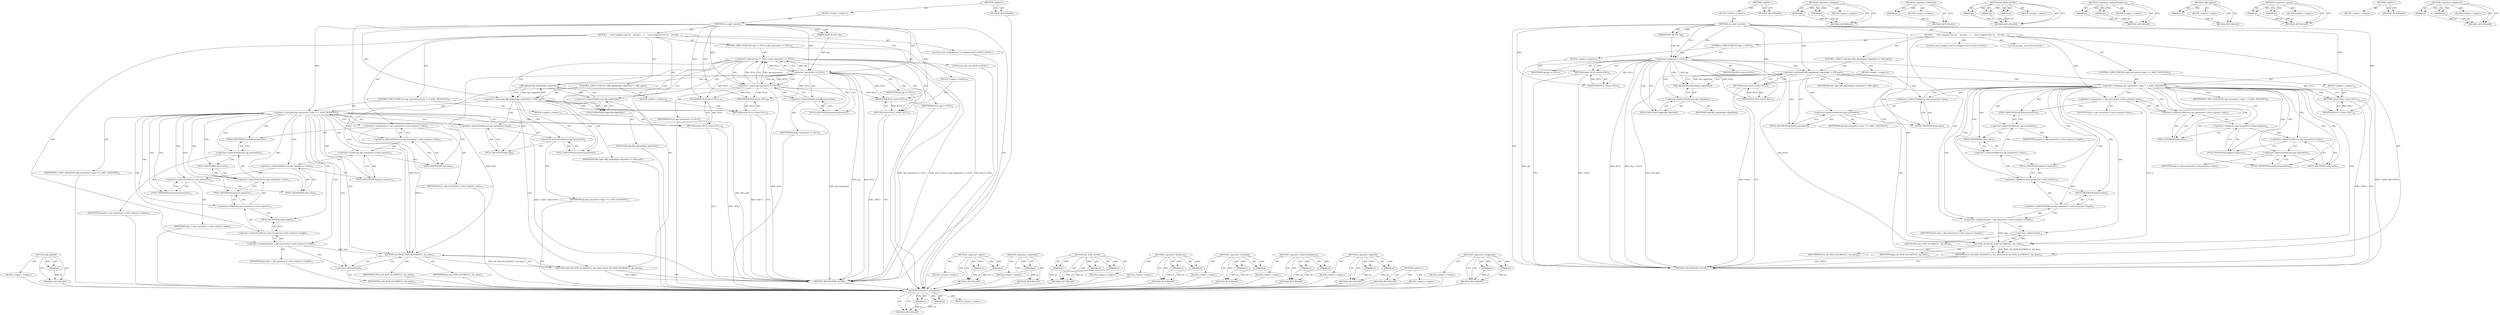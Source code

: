 digraph "&lt;operator&gt;.assignment" {
vulnerable_111 [label=<(METHOD,&lt;operator&gt;.assignment)>];
vulnerable_112 [label=<(PARAM,p1)>];
vulnerable_113 [label=<(PARAM,p2)>];
vulnerable_114 [label=<(BLOCK,&lt;empty&gt;,&lt;empty&gt;)>];
vulnerable_115 [label=<(METHOD_RETURN,ANY)>];
vulnerable_6 [label=<(METHOD,&lt;global&gt;)<SUB>1</SUB>>];
vulnerable_7 [label=<(BLOCK,&lt;empty&gt;,&lt;empty&gt;)<SUB>1</SUB>>];
vulnerable_8 [label=<(METHOD,rsa_mgf1_decode)<SUB>1</SUB>>];
vulnerable_9 [label=<(PARAM,X509_ALGOR *alg)<SUB>1</SUB>>];
vulnerable_10 [label=<(BLOCK,{
     const unsigned char *p;
     int plen;
 ...,{
     const unsigned char *p;
     int plen;
 ...)<SUB>2</SUB>>];
vulnerable_11 [label="<(LOCAL,const unsigned char* p: unsigned char*)<SUB>3</SUB>>"];
vulnerable_12 [label="<(LOCAL,int plen: int)<SUB>4</SUB>>"];
vulnerable_13 [label=<(CONTROL_STRUCTURE,IF,if (alg == NULL))<SUB>5</SUB>>];
vulnerable_14 [label=<(&lt;operator&gt;.equals,alg == NULL)<SUB>5</SUB>>];
vulnerable_15 [label=<(IDENTIFIER,alg,alg == NULL)<SUB>5</SUB>>];
vulnerable_16 [label=<(IDENTIFIER,NULL,alg == NULL)<SUB>5</SUB>>];
vulnerable_17 [label=<(BLOCK,&lt;empty&gt;,&lt;empty&gt;)<SUB>6</SUB>>];
vulnerable_18 [label=<(RETURN,return NULL;,return NULL;)<SUB>6</SUB>>];
vulnerable_19 [label=<(IDENTIFIER,NULL,return NULL;)<SUB>6</SUB>>];
vulnerable_20 [label=<(CONTROL_STRUCTURE,IF,if (OBJ_obj2nid(alg-&gt;algorithm) != NID_mgf1))<SUB>7</SUB>>];
vulnerable_21 [label=<(&lt;operator&gt;.notEquals,OBJ_obj2nid(alg-&gt;algorithm) != NID_mgf1)<SUB>7</SUB>>];
vulnerable_22 [label=<(OBJ_obj2nid,OBJ_obj2nid(alg-&gt;algorithm))<SUB>7</SUB>>];
vulnerable_23 [label=<(&lt;operator&gt;.indirectFieldAccess,alg-&gt;algorithm)<SUB>7</SUB>>];
vulnerable_24 [label=<(IDENTIFIER,alg,OBJ_obj2nid(alg-&gt;algorithm))<SUB>7</SUB>>];
vulnerable_25 [label=<(FIELD_IDENTIFIER,algorithm,algorithm)<SUB>7</SUB>>];
vulnerable_26 [label=<(IDENTIFIER,NID_mgf1,OBJ_obj2nid(alg-&gt;algorithm) != NID_mgf1)<SUB>7</SUB>>];
vulnerable_27 [label=<(BLOCK,&lt;empty&gt;,&lt;empty&gt;)<SUB>8</SUB>>];
vulnerable_28 [label=<(RETURN,return NULL;,return NULL;)<SUB>8</SUB>>];
vulnerable_29 [label=<(IDENTIFIER,NULL,return NULL;)<SUB>8</SUB>>];
vulnerable_30 [label=<(CONTROL_STRUCTURE,IF,if (alg-&gt;parameter-&gt;type != V_ASN1_SEQUENCE))<SUB>9</SUB>>];
vulnerable_31 [label=<(&lt;operator&gt;.notEquals,alg-&gt;parameter-&gt;type != V_ASN1_SEQUENCE)<SUB>9</SUB>>];
vulnerable_32 [label=<(&lt;operator&gt;.indirectFieldAccess,alg-&gt;parameter-&gt;type)<SUB>9</SUB>>];
vulnerable_33 [label=<(&lt;operator&gt;.indirectFieldAccess,alg-&gt;parameter)<SUB>9</SUB>>];
vulnerable_34 [label=<(IDENTIFIER,alg,alg-&gt;parameter-&gt;type != V_ASN1_SEQUENCE)<SUB>9</SUB>>];
vulnerable_35 [label=<(FIELD_IDENTIFIER,parameter,parameter)<SUB>9</SUB>>];
vulnerable_36 [label=<(FIELD_IDENTIFIER,type,type)<SUB>9</SUB>>];
vulnerable_37 [label=<(IDENTIFIER,V_ASN1_SEQUENCE,alg-&gt;parameter-&gt;type != V_ASN1_SEQUENCE)<SUB>9</SUB>>];
vulnerable_38 [label=<(BLOCK,&lt;empty&gt;,&lt;empty&gt;)<SUB>10</SUB>>];
vulnerable_39 [label=<(RETURN,return NULL;,return NULL;)<SUB>10</SUB>>];
vulnerable_40 [label=<(IDENTIFIER,NULL,return NULL;)<SUB>10</SUB>>];
vulnerable_41 [label=<(&lt;operator&gt;.assignment,p = alg-&gt;parameter-&gt;value.sequence-&gt;data)<SUB>12</SUB>>];
vulnerable_42 [label=<(IDENTIFIER,p,p = alg-&gt;parameter-&gt;value.sequence-&gt;data)<SUB>12</SUB>>];
vulnerable_43 [label=<(&lt;operator&gt;.indirectFieldAccess,alg-&gt;parameter-&gt;value.sequence-&gt;data)<SUB>12</SUB>>];
vulnerable_44 [label=<(&lt;operator&gt;.fieldAccess,alg-&gt;parameter-&gt;value.sequence)<SUB>12</SUB>>];
vulnerable_45 [label=<(&lt;operator&gt;.indirectFieldAccess,alg-&gt;parameter-&gt;value)<SUB>12</SUB>>];
vulnerable_46 [label=<(&lt;operator&gt;.indirectFieldAccess,alg-&gt;parameter)<SUB>12</SUB>>];
vulnerable_47 [label=<(IDENTIFIER,alg,p = alg-&gt;parameter-&gt;value.sequence-&gt;data)<SUB>12</SUB>>];
vulnerable_48 [label=<(FIELD_IDENTIFIER,parameter,parameter)<SUB>12</SUB>>];
vulnerable_49 [label=<(FIELD_IDENTIFIER,value,value)<SUB>12</SUB>>];
vulnerable_50 [label=<(FIELD_IDENTIFIER,sequence,sequence)<SUB>12</SUB>>];
vulnerable_51 [label=<(FIELD_IDENTIFIER,data,data)<SUB>12</SUB>>];
vulnerable_52 [label=<(&lt;operator&gt;.assignment,plen = alg-&gt;parameter-&gt;value.sequence-&gt;length)<SUB>13</SUB>>];
vulnerable_53 [label=<(IDENTIFIER,plen,plen = alg-&gt;parameter-&gt;value.sequence-&gt;length)<SUB>13</SUB>>];
vulnerable_54 [label=<(&lt;operator&gt;.indirectFieldAccess,alg-&gt;parameter-&gt;value.sequence-&gt;length)<SUB>13</SUB>>];
vulnerable_55 [label=<(&lt;operator&gt;.fieldAccess,alg-&gt;parameter-&gt;value.sequence)<SUB>13</SUB>>];
vulnerable_56 [label=<(&lt;operator&gt;.indirectFieldAccess,alg-&gt;parameter-&gt;value)<SUB>13</SUB>>];
vulnerable_57 [label=<(&lt;operator&gt;.indirectFieldAccess,alg-&gt;parameter)<SUB>13</SUB>>];
vulnerable_58 [label=<(IDENTIFIER,alg,plen = alg-&gt;parameter-&gt;value.sequence-&gt;length)<SUB>13</SUB>>];
vulnerable_59 [label=<(FIELD_IDENTIFIER,parameter,parameter)<SUB>13</SUB>>];
vulnerable_60 [label=<(FIELD_IDENTIFIER,value,value)<SUB>13</SUB>>];
vulnerable_61 [label=<(FIELD_IDENTIFIER,sequence,sequence)<SUB>13</SUB>>];
vulnerable_62 [label=<(FIELD_IDENTIFIER,length,length)<SUB>13</SUB>>];
vulnerable_63 [label=<(RETURN,return d2i_X509_ALGOR(NULL, &amp;p, plen);,return d2i_X509_ALGOR(NULL, &amp;p, plen);)<SUB>14</SUB>>];
vulnerable_64 [label=<(d2i_X509_ALGOR,d2i_X509_ALGOR(NULL, &amp;p, plen))<SUB>14</SUB>>];
vulnerable_65 [label=<(IDENTIFIER,NULL,d2i_X509_ALGOR(NULL, &amp;p, plen))<SUB>14</SUB>>];
vulnerable_66 [label=<(&lt;operator&gt;.addressOf,&amp;p)<SUB>14</SUB>>];
vulnerable_67 [label=<(IDENTIFIER,p,d2i_X509_ALGOR(NULL, &amp;p, plen))<SUB>14</SUB>>];
vulnerable_68 [label=<(IDENTIFIER,plen,d2i_X509_ALGOR(NULL, &amp;p, plen))<SUB>14</SUB>>];
vulnerable_69 [label=<(METHOD_RETURN,X509_ALGOR)<SUB>1</SUB>>];
vulnerable_71 [label=<(METHOD_RETURN,ANY)<SUB>1</SUB>>];
vulnerable_97 [label=<(METHOD,&lt;operator&gt;.notEquals)>];
vulnerable_98 [label=<(PARAM,p1)>];
vulnerable_99 [label=<(PARAM,p2)>];
vulnerable_100 [label=<(BLOCK,&lt;empty&gt;,&lt;empty&gt;)>];
vulnerable_101 [label=<(METHOD_RETURN,ANY)>];
vulnerable_127 [label=<(METHOD,&lt;operator&gt;.addressOf)>];
vulnerable_128 [label=<(PARAM,p1)>];
vulnerable_129 [label=<(BLOCK,&lt;empty&gt;,&lt;empty&gt;)>];
vulnerable_130 [label=<(METHOD_RETURN,ANY)>];
vulnerable_121 [label=<(METHOD,d2i_X509_ALGOR)>];
vulnerable_122 [label=<(PARAM,p1)>];
vulnerable_123 [label=<(PARAM,p2)>];
vulnerable_124 [label=<(PARAM,p3)>];
vulnerable_125 [label=<(BLOCK,&lt;empty&gt;,&lt;empty&gt;)>];
vulnerable_126 [label=<(METHOD_RETURN,ANY)>];
vulnerable_106 [label=<(METHOD,&lt;operator&gt;.indirectFieldAccess)>];
vulnerable_107 [label=<(PARAM,p1)>];
vulnerable_108 [label=<(PARAM,p2)>];
vulnerable_109 [label=<(BLOCK,&lt;empty&gt;,&lt;empty&gt;)>];
vulnerable_110 [label=<(METHOD_RETURN,ANY)>];
vulnerable_102 [label=<(METHOD,OBJ_obj2nid)>];
vulnerable_103 [label=<(PARAM,p1)>];
vulnerable_104 [label=<(BLOCK,&lt;empty&gt;,&lt;empty&gt;)>];
vulnerable_105 [label=<(METHOD_RETURN,ANY)>];
vulnerable_92 [label=<(METHOD,&lt;operator&gt;.equals)>];
vulnerable_93 [label=<(PARAM,p1)>];
vulnerable_94 [label=<(PARAM,p2)>];
vulnerable_95 [label=<(BLOCK,&lt;empty&gt;,&lt;empty&gt;)>];
vulnerable_96 [label=<(METHOD_RETURN,ANY)>];
vulnerable_86 [label=<(METHOD,&lt;global&gt;)<SUB>1</SUB>>];
vulnerable_87 [label=<(BLOCK,&lt;empty&gt;,&lt;empty&gt;)>];
vulnerable_88 [label=<(METHOD_RETURN,ANY)>];
vulnerable_116 [label=<(METHOD,&lt;operator&gt;.fieldAccess)>];
vulnerable_117 [label=<(PARAM,p1)>];
vulnerable_118 [label=<(PARAM,p2)>];
vulnerable_119 [label=<(BLOCK,&lt;empty&gt;,&lt;empty&gt;)>];
vulnerable_120 [label=<(METHOD_RETURN,ANY)>];
fixed_118 [label=<(METHOD,OBJ_obj2nid)>];
fixed_119 [label=<(PARAM,p1)>];
fixed_120 [label=<(BLOCK,&lt;empty&gt;,&lt;empty&gt;)>];
fixed_121 [label=<(METHOD_RETURN,ANY)>];
fixed_6 [label=<(METHOD,&lt;global&gt;)<SUB>1</SUB>>];
fixed_7 [label=<(BLOCK,&lt;empty&gt;,&lt;empty&gt;)<SUB>1</SUB>>];
fixed_8 [label=<(METHOD,rsa_mgf1_decode)<SUB>1</SUB>>];
fixed_9 [label=<(PARAM,X509_ALGOR *alg)<SUB>1</SUB>>];
fixed_10 [label=<(BLOCK,{
     const unsigned char *p;
     int plen;
 ...,{
     const unsigned char *p;
     int plen;
 ...)<SUB>2</SUB>>];
fixed_11 [label="<(LOCAL,const unsigned char* p: unsigned char*)<SUB>3</SUB>>"];
fixed_12 [label="<(LOCAL,int plen: int)<SUB>4</SUB>>"];
fixed_13 [label=<(CONTROL_STRUCTURE,IF,if (alg == NULL || alg-&gt;parameter == NULL))<SUB>5</SUB>>];
fixed_14 [label=<(&lt;operator&gt;.logicalOr,alg == NULL || alg-&gt;parameter == NULL)<SUB>5</SUB>>];
fixed_15 [label=<(&lt;operator&gt;.equals,alg == NULL)<SUB>5</SUB>>];
fixed_16 [label=<(IDENTIFIER,alg,alg == NULL)<SUB>5</SUB>>];
fixed_17 [label=<(IDENTIFIER,NULL,alg == NULL)<SUB>5</SUB>>];
fixed_18 [label=<(&lt;operator&gt;.equals,alg-&gt;parameter == NULL)<SUB>5</SUB>>];
fixed_19 [label=<(&lt;operator&gt;.indirectFieldAccess,alg-&gt;parameter)<SUB>5</SUB>>];
fixed_20 [label=<(IDENTIFIER,alg,alg-&gt;parameter == NULL)<SUB>5</SUB>>];
fixed_21 [label=<(FIELD_IDENTIFIER,parameter,parameter)<SUB>5</SUB>>];
fixed_22 [label=<(IDENTIFIER,NULL,alg-&gt;parameter == NULL)<SUB>5</SUB>>];
fixed_23 [label=<(BLOCK,&lt;empty&gt;,&lt;empty&gt;)<SUB>6</SUB>>];
fixed_24 [label=<(RETURN,return NULL;,return NULL;)<SUB>6</SUB>>];
fixed_25 [label=<(IDENTIFIER,NULL,return NULL;)<SUB>6</SUB>>];
fixed_26 [label=<(CONTROL_STRUCTURE,IF,if (OBJ_obj2nid(alg-&gt;algorithm) != NID_mgf1))<SUB>7</SUB>>];
fixed_27 [label=<(&lt;operator&gt;.notEquals,OBJ_obj2nid(alg-&gt;algorithm) != NID_mgf1)<SUB>7</SUB>>];
fixed_28 [label=<(OBJ_obj2nid,OBJ_obj2nid(alg-&gt;algorithm))<SUB>7</SUB>>];
fixed_29 [label=<(&lt;operator&gt;.indirectFieldAccess,alg-&gt;algorithm)<SUB>7</SUB>>];
fixed_30 [label=<(IDENTIFIER,alg,OBJ_obj2nid(alg-&gt;algorithm))<SUB>7</SUB>>];
fixed_31 [label=<(FIELD_IDENTIFIER,algorithm,algorithm)<SUB>7</SUB>>];
fixed_32 [label=<(IDENTIFIER,NID_mgf1,OBJ_obj2nid(alg-&gt;algorithm) != NID_mgf1)<SUB>7</SUB>>];
fixed_33 [label=<(BLOCK,&lt;empty&gt;,&lt;empty&gt;)<SUB>8</SUB>>];
fixed_34 [label=<(RETURN,return NULL;,return NULL;)<SUB>8</SUB>>];
fixed_35 [label=<(IDENTIFIER,NULL,return NULL;)<SUB>8</SUB>>];
fixed_36 [label=<(CONTROL_STRUCTURE,IF,if (alg-&gt;parameter-&gt;type != V_ASN1_SEQUENCE))<SUB>9</SUB>>];
fixed_37 [label=<(&lt;operator&gt;.notEquals,alg-&gt;parameter-&gt;type != V_ASN1_SEQUENCE)<SUB>9</SUB>>];
fixed_38 [label=<(&lt;operator&gt;.indirectFieldAccess,alg-&gt;parameter-&gt;type)<SUB>9</SUB>>];
fixed_39 [label=<(&lt;operator&gt;.indirectFieldAccess,alg-&gt;parameter)<SUB>9</SUB>>];
fixed_40 [label=<(IDENTIFIER,alg,alg-&gt;parameter-&gt;type != V_ASN1_SEQUENCE)<SUB>9</SUB>>];
fixed_41 [label=<(FIELD_IDENTIFIER,parameter,parameter)<SUB>9</SUB>>];
fixed_42 [label=<(FIELD_IDENTIFIER,type,type)<SUB>9</SUB>>];
fixed_43 [label=<(IDENTIFIER,V_ASN1_SEQUENCE,alg-&gt;parameter-&gt;type != V_ASN1_SEQUENCE)<SUB>9</SUB>>];
fixed_44 [label=<(BLOCK,&lt;empty&gt;,&lt;empty&gt;)<SUB>10</SUB>>];
fixed_45 [label=<(RETURN,return NULL;,return NULL;)<SUB>10</SUB>>];
fixed_46 [label=<(IDENTIFIER,NULL,return NULL;)<SUB>10</SUB>>];
fixed_47 [label=<(&lt;operator&gt;.assignment,p = alg-&gt;parameter-&gt;value.sequence-&gt;data)<SUB>12</SUB>>];
fixed_48 [label=<(IDENTIFIER,p,p = alg-&gt;parameter-&gt;value.sequence-&gt;data)<SUB>12</SUB>>];
fixed_49 [label=<(&lt;operator&gt;.indirectFieldAccess,alg-&gt;parameter-&gt;value.sequence-&gt;data)<SUB>12</SUB>>];
fixed_50 [label=<(&lt;operator&gt;.fieldAccess,alg-&gt;parameter-&gt;value.sequence)<SUB>12</SUB>>];
fixed_51 [label=<(&lt;operator&gt;.indirectFieldAccess,alg-&gt;parameter-&gt;value)<SUB>12</SUB>>];
fixed_52 [label=<(&lt;operator&gt;.indirectFieldAccess,alg-&gt;parameter)<SUB>12</SUB>>];
fixed_53 [label=<(IDENTIFIER,alg,p = alg-&gt;parameter-&gt;value.sequence-&gt;data)<SUB>12</SUB>>];
fixed_54 [label=<(FIELD_IDENTIFIER,parameter,parameter)<SUB>12</SUB>>];
fixed_55 [label=<(FIELD_IDENTIFIER,value,value)<SUB>12</SUB>>];
fixed_56 [label=<(FIELD_IDENTIFIER,sequence,sequence)<SUB>12</SUB>>];
fixed_57 [label=<(FIELD_IDENTIFIER,data,data)<SUB>12</SUB>>];
fixed_58 [label=<(&lt;operator&gt;.assignment,plen = alg-&gt;parameter-&gt;value.sequence-&gt;length)<SUB>13</SUB>>];
fixed_59 [label=<(IDENTIFIER,plen,plen = alg-&gt;parameter-&gt;value.sequence-&gt;length)<SUB>13</SUB>>];
fixed_60 [label=<(&lt;operator&gt;.indirectFieldAccess,alg-&gt;parameter-&gt;value.sequence-&gt;length)<SUB>13</SUB>>];
fixed_61 [label=<(&lt;operator&gt;.fieldAccess,alg-&gt;parameter-&gt;value.sequence)<SUB>13</SUB>>];
fixed_62 [label=<(&lt;operator&gt;.indirectFieldAccess,alg-&gt;parameter-&gt;value)<SUB>13</SUB>>];
fixed_63 [label=<(&lt;operator&gt;.indirectFieldAccess,alg-&gt;parameter)<SUB>13</SUB>>];
fixed_64 [label=<(IDENTIFIER,alg,plen = alg-&gt;parameter-&gt;value.sequence-&gt;length)<SUB>13</SUB>>];
fixed_65 [label=<(FIELD_IDENTIFIER,parameter,parameter)<SUB>13</SUB>>];
fixed_66 [label=<(FIELD_IDENTIFIER,value,value)<SUB>13</SUB>>];
fixed_67 [label=<(FIELD_IDENTIFIER,sequence,sequence)<SUB>13</SUB>>];
fixed_68 [label=<(FIELD_IDENTIFIER,length,length)<SUB>13</SUB>>];
fixed_69 [label=<(RETURN,return d2i_X509_ALGOR(NULL, &amp;p, plen);,return d2i_X509_ALGOR(NULL, &amp;p, plen);)<SUB>14</SUB>>];
fixed_70 [label=<(d2i_X509_ALGOR,d2i_X509_ALGOR(NULL, &amp;p, plen))<SUB>14</SUB>>];
fixed_71 [label=<(IDENTIFIER,NULL,d2i_X509_ALGOR(NULL, &amp;p, plen))<SUB>14</SUB>>];
fixed_72 [label=<(&lt;operator&gt;.addressOf,&amp;p)<SUB>14</SUB>>];
fixed_73 [label=<(IDENTIFIER,p,d2i_X509_ALGOR(NULL, &amp;p, plen))<SUB>14</SUB>>];
fixed_74 [label=<(IDENTIFIER,plen,d2i_X509_ALGOR(NULL, &amp;p, plen))<SUB>14</SUB>>];
fixed_75 [label=<(METHOD_RETURN,X509_ALGOR)<SUB>1</SUB>>];
fixed_77 [label=<(METHOD_RETURN,ANY)<SUB>1</SUB>>];
fixed_103 [label=<(METHOD,&lt;operator&gt;.equals)>];
fixed_104 [label=<(PARAM,p1)>];
fixed_105 [label=<(PARAM,p2)>];
fixed_106 [label=<(BLOCK,&lt;empty&gt;,&lt;empty&gt;)>];
fixed_107 [label=<(METHOD_RETURN,ANY)>];
fixed_138 [label=<(METHOD,&lt;operator&gt;.addressOf)>];
fixed_139 [label=<(PARAM,p1)>];
fixed_140 [label=<(BLOCK,&lt;empty&gt;,&lt;empty&gt;)>];
fixed_141 [label=<(METHOD_RETURN,ANY)>];
fixed_132 [label=<(METHOD,d2i_X509_ALGOR)>];
fixed_133 [label=<(PARAM,p1)>];
fixed_134 [label=<(PARAM,p2)>];
fixed_135 [label=<(PARAM,p3)>];
fixed_136 [label=<(BLOCK,&lt;empty&gt;,&lt;empty&gt;)>];
fixed_137 [label=<(METHOD_RETURN,ANY)>];
fixed_127 [label=<(METHOD,&lt;operator&gt;.fieldAccess)>];
fixed_128 [label=<(PARAM,p1)>];
fixed_129 [label=<(PARAM,p2)>];
fixed_130 [label=<(BLOCK,&lt;empty&gt;,&lt;empty&gt;)>];
fixed_131 [label=<(METHOD_RETURN,ANY)>];
fixed_113 [label=<(METHOD,&lt;operator&gt;.notEquals)>];
fixed_114 [label=<(PARAM,p1)>];
fixed_115 [label=<(PARAM,p2)>];
fixed_116 [label=<(BLOCK,&lt;empty&gt;,&lt;empty&gt;)>];
fixed_117 [label=<(METHOD_RETURN,ANY)>];
fixed_108 [label=<(METHOD,&lt;operator&gt;.indirectFieldAccess)>];
fixed_109 [label=<(PARAM,p1)>];
fixed_110 [label=<(PARAM,p2)>];
fixed_111 [label=<(BLOCK,&lt;empty&gt;,&lt;empty&gt;)>];
fixed_112 [label=<(METHOD_RETURN,ANY)>];
fixed_98 [label=<(METHOD,&lt;operator&gt;.logicalOr)>];
fixed_99 [label=<(PARAM,p1)>];
fixed_100 [label=<(PARAM,p2)>];
fixed_101 [label=<(BLOCK,&lt;empty&gt;,&lt;empty&gt;)>];
fixed_102 [label=<(METHOD_RETURN,ANY)>];
fixed_92 [label=<(METHOD,&lt;global&gt;)<SUB>1</SUB>>];
fixed_93 [label=<(BLOCK,&lt;empty&gt;,&lt;empty&gt;)>];
fixed_94 [label=<(METHOD_RETURN,ANY)>];
fixed_122 [label=<(METHOD,&lt;operator&gt;.assignment)>];
fixed_123 [label=<(PARAM,p1)>];
fixed_124 [label=<(PARAM,p2)>];
fixed_125 [label=<(BLOCK,&lt;empty&gt;,&lt;empty&gt;)>];
fixed_126 [label=<(METHOD_RETURN,ANY)>];
vulnerable_111 -> vulnerable_112  [key=0, label="AST: "];
vulnerable_111 -> vulnerable_112  [key=1, label="DDG: "];
vulnerable_111 -> vulnerable_114  [key=0, label="AST: "];
vulnerable_111 -> vulnerable_113  [key=0, label="AST: "];
vulnerable_111 -> vulnerable_113  [key=1, label="DDG: "];
vulnerable_111 -> vulnerable_115  [key=0, label="AST: "];
vulnerable_111 -> vulnerable_115  [key=1, label="CFG: "];
vulnerable_112 -> vulnerable_115  [key=0, label="DDG: p1"];
vulnerable_113 -> vulnerable_115  [key=0, label="DDG: p2"];
vulnerable_6 -> vulnerable_7  [key=0, label="AST: "];
vulnerable_6 -> vulnerable_71  [key=0, label="AST: "];
vulnerable_6 -> vulnerable_71  [key=1, label="CFG: "];
vulnerable_7 -> vulnerable_8  [key=0, label="AST: "];
vulnerable_8 -> vulnerable_9  [key=0, label="AST: "];
vulnerable_8 -> vulnerable_9  [key=1, label="DDG: "];
vulnerable_8 -> vulnerable_10  [key=0, label="AST: "];
vulnerable_8 -> vulnerable_69  [key=0, label="AST: "];
vulnerable_8 -> vulnerable_14  [key=0, label="CFG: "];
vulnerable_8 -> vulnerable_14  [key=1, label="DDG: "];
vulnerable_8 -> vulnerable_21  [key=0, label="DDG: "];
vulnerable_8 -> vulnerable_31  [key=0, label="DDG: "];
vulnerable_8 -> vulnerable_64  [key=0, label="DDG: "];
vulnerable_8 -> vulnerable_19  [key=0, label="DDG: "];
vulnerable_8 -> vulnerable_29  [key=0, label="DDG: "];
vulnerable_8 -> vulnerable_40  [key=0, label="DDG: "];
vulnerable_9 -> vulnerable_14  [key=0, label="DDG: alg"];
vulnerable_10 -> vulnerable_11  [key=0, label="AST: "];
vulnerable_10 -> vulnerable_12  [key=0, label="AST: "];
vulnerable_10 -> vulnerable_13  [key=0, label="AST: "];
vulnerable_10 -> vulnerable_20  [key=0, label="AST: "];
vulnerable_10 -> vulnerable_30  [key=0, label="AST: "];
vulnerable_10 -> vulnerable_41  [key=0, label="AST: "];
vulnerable_10 -> vulnerable_52  [key=0, label="AST: "];
vulnerable_10 -> vulnerable_63  [key=0, label="AST: "];
vulnerable_13 -> vulnerable_14  [key=0, label="AST: "];
vulnerable_13 -> vulnerable_17  [key=0, label="AST: "];
vulnerable_14 -> vulnerable_15  [key=0, label="AST: "];
vulnerable_14 -> vulnerable_16  [key=0, label="AST: "];
vulnerable_14 -> vulnerable_18  [key=0, label="CFG: "];
vulnerable_14 -> vulnerable_18  [key=1, label="CDG: "];
vulnerable_14 -> vulnerable_25  [key=0, label="CFG: "];
vulnerable_14 -> vulnerable_25  [key=1, label="CDG: "];
vulnerable_14 -> vulnerable_69  [key=0, label="DDG: alg"];
vulnerable_14 -> vulnerable_69  [key=1, label="DDG: NULL"];
vulnerable_14 -> vulnerable_69  [key=2, label="DDG: alg == NULL"];
vulnerable_14 -> vulnerable_64  [key=0, label="DDG: NULL"];
vulnerable_14 -> vulnerable_19  [key=0, label="DDG: NULL"];
vulnerable_14 -> vulnerable_22  [key=0, label="DDG: alg"];
vulnerable_14 -> vulnerable_22  [key=1, label="CDG: "];
vulnerable_14 -> vulnerable_29  [key=0, label="DDG: NULL"];
vulnerable_14 -> vulnerable_40  [key=0, label="DDG: NULL"];
vulnerable_14 -> vulnerable_21  [key=0, label="CDG: "];
vulnerable_14 -> vulnerable_23  [key=0, label="CDG: "];
vulnerable_17 -> vulnerable_18  [key=0, label="AST: "];
vulnerable_18 -> vulnerable_19  [key=0, label="AST: "];
vulnerable_18 -> vulnerable_69  [key=0, label="CFG: "];
vulnerable_18 -> vulnerable_69  [key=1, label="DDG: &lt;RET&gt;"];
vulnerable_19 -> vulnerable_18  [key=0, label="DDG: NULL"];
vulnerable_20 -> vulnerable_21  [key=0, label="AST: "];
vulnerable_20 -> vulnerable_27  [key=0, label="AST: "];
vulnerable_21 -> vulnerable_22  [key=0, label="AST: "];
vulnerable_21 -> vulnerable_26  [key=0, label="AST: "];
vulnerable_21 -> vulnerable_28  [key=0, label="CFG: "];
vulnerable_21 -> vulnerable_28  [key=1, label="CDG: "];
vulnerable_21 -> vulnerable_35  [key=0, label="CFG: "];
vulnerable_21 -> vulnerable_35  [key=1, label="CDG: "];
vulnerable_21 -> vulnerable_69  [key=0, label="DDG: NID_mgf1"];
vulnerable_21 -> vulnerable_32  [key=0, label="CDG: "];
vulnerable_21 -> vulnerable_33  [key=0, label="CDG: "];
vulnerable_21 -> vulnerable_36  [key=0, label="CDG: "];
vulnerable_21 -> vulnerable_31  [key=0, label="CDG: "];
vulnerable_22 -> vulnerable_23  [key=0, label="AST: "];
vulnerable_22 -> vulnerable_21  [key=0, label="CFG: "];
vulnerable_22 -> vulnerable_21  [key=1, label="DDG: alg-&gt;algorithm"];
vulnerable_23 -> vulnerable_24  [key=0, label="AST: "];
vulnerable_23 -> vulnerable_25  [key=0, label="AST: "];
vulnerable_23 -> vulnerable_22  [key=0, label="CFG: "];
vulnerable_25 -> vulnerable_23  [key=0, label="CFG: "];
vulnerable_27 -> vulnerable_28  [key=0, label="AST: "];
vulnerable_28 -> vulnerable_29  [key=0, label="AST: "];
vulnerable_28 -> vulnerable_69  [key=0, label="CFG: "];
vulnerable_28 -> vulnerable_69  [key=1, label="DDG: &lt;RET&gt;"];
vulnerable_29 -> vulnerable_28  [key=0, label="DDG: NULL"];
vulnerable_30 -> vulnerable_31  [key=0, label="AST: "];
vulnerable_30 -> vulnerable_38  [key=0, label="AST: "];
vulnerable_31 -> vulnerable_32  [key=0, label="AST: "];
vulnerable_31 -> vulnerable_37  [key=0, label="AST: "];
vulnerable_31 -> vulnerable_39  [key=0, label="CFG: "];
vulnerable_31 -> vulnerable_39  [key=1, label="CDG: "];
vulnerable_31 -> vulnerable_48  [key=0, label="CFG: "];
vulnerable_31 -> vulnerable_48  [key=1, label="CDG: "];
vulnerable_31 -> vulnerable_69  [key=0, label="DDG: V_ASN1_SEQUENCE"];
vulnerable_31 -> vulnerable_49  [key=0, label="CDG: "];
vulnerable_31 -> vulnerable_60  [key=0, label="CDG: "];
vulnerable_31 -> vulnerable_61  [key=0, label="CDG: "];
vulnerable_31 -> vulnerable_64  [key=0, label="CDG: "];
vulnerable_31 -> vulnerable_51  [key=0, label="CDG: "];
vulnerable_31 -> vulnerable_57  [key=0, label="CDG: "];
vulnerable_31 -> vulnerable_66  [key=0, label="CDG: "];
vulnerable_31 -> vulnerable_52  [key=0, label="CDG: "];
vulnerable_31 -> vulnerable_46  [key=0, label="CDG: "];
vulnerable_31 -> vulnerable_56  [key=0, label="CDG: "];
vulnerable_31 -> vulnerable_41  [key=0, label="CDG: "];
vulnerable_31 -> vulnerable_45  [key=0, label="CDG: "];
vulnerable_31 -> vulnerable_63  [key=0, label="CDG: "];
vulnerable_31 -> vulnerable_50  [key=0, label="CDG: "];
vulnerable_31 -> vulnerable_59  [key=0, label="CDG: "];
vulnerable_31 -> vulnerable_44  [key=0, label="CDG: "];
vulnerable_31 -> vulnerable_55  [key=0, label="CDG: "];
vulnerable_31 -> vulnerable_54  [key=0, label="CDG: "];
vulnerable_31 -> vulnerable_62  [key=0, label="CDG: "];
vulnerable_31 -> vulnerable_43  [key=0, label="CDG: "];
vulnerable_32 -> vulnerable_33  [key=0, label="AST: "];
vulnerable_32 -> vulnerable_36  [key=0, label="AST: "];
vulnerable_32 -> vulnerable_31  [key=0, label="CFG: "];
vulnerable_33 -> vulnerable_34  [key=0, label="AST: "];
vulnerable_33 -> vulnerable_35  [key=0, label="AST: "];
vulnerable_33 -> vulnerable_36  [key=0, label="CFG: "];
vulnerable_35 -> vulnerable_33  [key=0, label="CFG: "];
vulnerable_36 -> vulnerable_32  [key=0, label="CFG: "];
vulnerable_38 -> vulnerable_39  [key=0, label="AST: "];
vulnerable_39 -> vulnerable_40  [key=0, label="AST: "];
vulnerable_39 -> vulnerable_69  [key=0, label="CFG: "];
vulnerable_39 -> vulnerable_69  [key=1, label="DDG: &lt;RET&gt;"];
vulnerable_40 -> vulnerable_39  [key=0, label="DDG: NULL"];
vulnerable_41 -> vulnerable_42  [key=0, label="AST: "];
vulnerable_41 -> vulnerable_43  [key=0, label="AST: "];
vulnerable_41 -> vulnerable_59  [key=0, label="CFG: "];
vulnerable_41 -> vulnerable_64  [key=0, label="DDG: p"];
vulnerable_43 -> vulnerable_44  [key=0, label="AST: "];
vulnerable_43 -> vulnerable_51  [key=0, label="AST: "];
vulnerable_43 -> vulnerable_41  [key=0, label="CFG: "];
vulnerable_44 -> vulnerable_45  [key=0, label="AST: "];
vulnerable_44 -> vulnerable_50  [key=0, label="AST: "];
vulnerable_44 -> vulnerable_51  [key=0, label="CFG: "];
vulnerable_45 -> vulnerable_46  [key=0, label="AST: "];
vulnerable_45 -> vulnerable_49  [key=0, label="AST: "];
vulnerable_45 -> vulnerable_50  [key=0, label="CFG: "];
vulnerable_46 -> vulnerable_47  [key=0, label="AST: "];
vulnerable_46 -> vulnerable_48  [key=0, label="AST: "];
vulnerable_46 -> vulnerable_49  [key=0, label="CFG: "];
vulnerable_48 -> vulnerable_46  [key=0, label="CFG: "];
vulnerable_49 -> vulnerable_45  [key=0, label="CFG: "];
vulnerable_50 -> vulnerable_44  [key=0, label="CFG: "];
vulnerable_51 -> vulnerable_43  [key=0, label="CFG: "];
vulnerable_52 -> vulnerable_53  [key=0, label="AST: "];
vulnerable_52 -> vulnerable_54  [key=0, label="AST: "];
vulnerable_52 -> vulnerable_66  [key=0, label="CFG: "];
vulnerable_52 -> vulnerable_64  [key=0, label="DDG: plen"];
vulnerable_54 -> vulnerable_55  [key=0, label="AST: "];
vulnerable_54 -> vulnerable_62  [key=0, label="AST: "];
vulnerable_54 -> vulnerable_52  [key=0, label="CFG: "];
vulnerable_55 -> vulnerable_56  [key=0, label="AST: "];
vulnerable_55 -> vulnerable_61  [key=0, label="AST: "];
vulnerable_55 -> vulnerable_62  [key=0, label="CFG: "];
vulnerable_56 -> vulnerable_57  [key=0, label="AST: "];
vulnerable_56 -> vulnerable_60  [key=0, label="AST: "];
vulnerable_56 -> vulnerable_61  [key=0, label="CFG: "];
vulnerable_57 -> vulnerable_58  [key=0, label="AST: "];
vulnerable_57 -> vulnerable_59  [key=0, label="AST: "];
vulnerable_57 -> vulnerable_60  [key=0, label="CFG: "];
vulnerable_59 -> vulnerable_57  [key=0, label="CFG: "];
vulnerable_60 -> vulnerable_56  [key=0, label="CFG: "];
vulnerable_61 -> vulnerable_55  [key=0, label="CFG: "];
vulnerable_62 -> vulnerable_54  [key=0, label="CFG: "];
vulnerable_63 -> vulnerable_64  [key=0, label="AST: "];
vulnerable_63 -> vulnerable_69  [key=0, label="CFG: "];
vulnerable_63 -> vulnerable_69  [key=1, label="DDG: &lt;RET&gt;"];
vulnerable_64 -> vulnerable_65  [key=0, label="AST: "];
vulnerable_64 -> vulnerable_66  [key=0, label="AST: "];
vulnerable_64 -> vulnerable_68  [key=0, label="AST: "];
vulnerable_64 -> vulnerable_63  [key=0, label="CFG: "];
vulnerable_64 -> vulnerable_63  [key=1, label="DDG: d2i_X509_ALGOR(NULL, &amp;p, plen)"];
vulnerable_66 -> vulnerable_67  [key=0, label="AST: "];
vulnerable_66 -> vulnerable_64  [key=0, label="CFG: "];
vulnerable_97 -> vulnerable_98  [key=0, label="AST: "];
vulnerable_97 -> vulnerable_98  [key=1, label="DDG: "];
vulnerable_97 -> vulnerable_100  [key=0, label="AST: "];
vulnerable_97 -> vulnerable_99  [key=0, label="AST: "];
vulnerable_97 -> vulnerable_99  [key=1, label="DDG: "];
vulnerable_97 -> vulnerable_101  [key=0, label="AST: "];
vulnerable_97 -> vulnerable_101  [key=1, label="CFG: "];
vulnerable_98 -> vulnerable_101  [key=0, label="DDG: p1"];
vulnerable_99 -> vulnerable_101  [key=0, label="DDG: p2"];
vulnerable_127 -> vulnerable_128  [key=0, label="AST: "];
vulnerable_127 -> vulnerable_128  [key=1, label="DDG: "];
vulnerable_127 -> vulnerable_129  [key=0, label="AST: "];
vulnerable_127 -> vulnerable_130  [key=0, label="AST: "];
vulnerable_127 -> vulnerable_130  [key=1, label="CFG: "];
vulnerable_128 -> vulnerable_130  [key=0, label="DDG: p1"];
vulnerable_121 -> vulnerable_122  [key=0, label="AST: "];
vulnerable_121 -> vulnerable_122  [key=1, label="DDG: "];
vulnerable_121 -> vulnerable_125  [key=0, label="AST: "];
vulnerable_121 -> vulnerable_123  [key=0, label="AST: "];
vulnerable_121 -> vulnerable_123  [key=1, label="DDG: "];
vulnerable_121 -> vulnerable_126  [key=0, label="AST: "];
vulnerable_121 -> vulnerable_126  [key=1, label="CFG: "];
vulnerable_121 -> vulnerable_124  [key=0, label="AST: "];
vulnerable_121 -> vulnerable_124  [key=1, label="DDG: "];
vulnerable_122 -> vulnerable_126  [key=0, label="DDG: p1"];
vulnerable_123 -> vulnerable_126  [key=0, label="DDG: p2"];
vulnerable_124 -> vulnerable_126  [key=0, label="DDG: p3"];
vulnerable_106 -> vulnerable_107  [key=0, label="AST: "];
vulnerable_106 -> vulnerable_107  [key=1, label="DDG: "];
vulnerable_106 -> vulnerable_109  [key=0, label="AST: "];
vulnerable_106 -> vulnerable_108  [key=0, label="AST: "];
vulnerable_106 -> vulnerable_108  [key=1, label="DDG: "];
vulnerable_106 -> vulnerable_110  [key=0, label="AST: "];
vulnerable_106 -> vulnerable_110  [key=1, label="CFG: "];
vulnerable_107 -> vulnerable_110  [key=0, label="DDG: p1"];
vulnerable_108 -> vulnerable_110  [key=0, label="DDG: p2"];
vulnerable_102 -> vulnerable_103  [key=0, label="AST: "];
vulnerable_102 -> vulnerable_103  [key=1, label="DDG: "];
vulnerable_102 -> vulnerable_104  [key=0, label="AST: "];
vulnerable_102 -> vulnerable_105  [key=0, label="AST: "];
vulnerable_102 -> vulnerable_105  [key=1, label="CFG: "];
vulnerable_103 -> vulnerable_105  [key=0, label="DDG: p1"];
vulnerable_92 -> vulnerable_93  [key=0, label="AST: "];
vulnerable_92 -> vulnerable_93  [key=1, label="DDG: "];
vulnerable_92 -> vulnerable_95  [key=0, label="AST: "];
vulnerable_92 -> vulnerable_94  [key=0, label="AST: "];
vulnerable_92 -> vulnerable_94  [key=1, label="DDG: "];
vulnerable_92 -> vulnerable_96  [key=0, label="AST: "];
vulnerable_92 -> vulnerable_96  [key=1, label="CFG: "];
vulnerable_93 -> vulnerable_96  [key=0, label="DDG: p1"];
vulnerable_94 -> vulnerable_96  [key=0, label="DDG: p2"];
vulnerable_86 -> vulnerable_87  [key=0, label="AST: "];
vulnerable_86 -> vulnerable_88  [key=0, label="AST: "];
vulnerable_86 -> vulnerable_88  [key=1, label="CFG: "];
vulnerable_116 -> vulnerable_117  [key=0, label="AST: "];
vulnerable_116 -> vulnerable_117  [key=1, label="DDG: "];
vulnerable_116 -> vulnerable_119  [key=0, label="AST: "];
vulnerable_116 -> vulnerable_118  [key=0, label="AST: "];
vulnerable_116 -> vulnerable_118  [key=1, label="DDG: "];
vulnerable_116 -> vulnerable_120  [key=0, label="AST: "];
vulnerable_116 -> vulnerable_120  [key=1, label="CFG: "];
vulnerable_117 -> vulnerable_120  [key=0, label="DDG: p1"];
vulnerable_118 -> vulnerable_120  [key=0, label="DDG: p2"];
fixed_118 -> fixed_119  [key=0, label="AST: "];
fixed_118 -> fixed_119  [key=1, label="DDG: "];
fixed_118 -> fixed_120  [key=0, label="AST: "];
fixed_118 -> fixed_121  [key=0, label="AST: "];
fixed_118 -> fixed_121  [key=1, label="CFG: "];
fixed_119 -> fixed_121  [key=0, label="DDG: p1"];
fixed_120 -> vulnerable_111  [key=0];
fixed_121 -> vulnerable_111  [key=0];
fixed_6 -> fixed_7  [key=0, label="AST: "];
fixed_6 -> fixed_77  [key=0, label="AST: "];
fixed_6 -> fixed_77  [key=1, label="CFG: "];
fixed_7 -> fixed_8  [key=0, label="AST: "];
fixed_8 -> fixed_9  [key=0, label="AST: "];
fixed_8 -> fixed_9  [key=1, label="DDG: "];
fixed_8 -> fixed_10  [key=0, label="AST: "];
fixed_8 -> fixed_75  [key=0, label="AST: "];
fixed_8 -> fixed_15  [key=0, label="CFG: "];
fixed_8 -> fixed_15  [key=1, label="DDG: "];
fixed_8 -> fixed_27  [key=0, label="DDG: "];
fixed_8 -> fixed_37  [key=0, label="DDG: "];
fixed_8 -> fixed_70  [key=0, label="DDG: "];
fixed_8 -> fixed_18  [key=0, label="DDG: "];
fixed_8 -> fixed_25  [key=0, label="DDG: "];
fixed_8 -> fixed_35  [key=0, label="DDG: "];
fixed_8 -> fixed_46  [key=0, label="DDG: "];
fixed_9 -> fixed_15  [key=0, label="DDG: alg"];
fixed_10 -> fixed_11  [key=0, label="AST: "];
fixed_10 -> fixed_12  [key=0, label="AST: "];
fixed_10 -> fixed_13  [key=0, label="AST: "];
fixed_10 -> fixed_26  [key=0, label="AST: "];
fixed_10 -> fixed_36  [key=0, label="AST: "];
fixed_10 -> fixed_47  [key=0, label="AST: "];
fixed_10 -> fixed_58  [key=0, label="AST: "];
fixed_10 -> fixed_69  [key=0, label="AST: "];
fixed_11 -> vulnerable_111  [key=0];
fixed_12 -> vulnerable_111  [key=0];
fixed_13 -> fixed_14  [key=0, label="AST: "];
fixed_13 -> fixed_23  [key=0, label="AST: "];
fixed_14 -> fixed_15  [key=0, label="AST: "];
fixed_14 -> fixed_18  [key=0, label="AST: "];
fixed_14 -> fixed_24  [key=0, label="CFG: "];
fixed_14 -> fixed_24  [key=1, label="CDG: "];
fixed_14 -> fixed_31  [key=0, label="CFG: "];
fixed_14 -> fixed_31  [key=1, label="CDG: "];
fixed_14 -> fixed_75  [key=0, label="DDG: alg == NULL"];
fixed_14 -> fixed_75  [key=1, label="DDG: alg-&gt;parameter == NULL"];
fixed_14 -> fixed_75  [key=2, label="DDG: alg == NULL || alg-&gt;parameter == NULL"];
fixed_14 -> fixed_28  [key=0, label="CDG: "];
fixed_14 -> fixed_27  [key=0, label="CDG: "];
fixed_14 -> fixed_29  [key=0, label="CDG: "];
fixed_15 -> fixed_16  [key=0, label="AST: "];
fixed_15 -> fixed_17  [key=0, label="AST: "];
fixed_15 -> fixed_14  [key=0, label="CFG: "];
fixed_15 -> fixed_14  [key=1, label="DDG: alg"];
fixed_15 -> fixed_14  [key=2, label="DDG: NULL"];
fixed_15 -> fixed_21  [key=0, label="CFG: "];
fixed_15 -> fixed_21  [key=1, label="CDG: "];
fixed_15 -> fixed_75  [key=0, label="DDG: alg"];
fixed_15 -> fixed_75  [key=1, label="DDG: NULL"];
fixed_15 -> fixed_70  [key=0, label="DDG: NULL"];
fixed_15 -> fixed_18  [key=0, label="DDG: alg"];
fixed_15 -> fixed_18  [key=1, label="DDG: NULL"];
fixed_15 -> fixed_18  [key=2, label="CDG: "];
fixed_15 -> fixed_25  [key=0, label="DDG: NULL"];
fixed_15 -> fixed_28  [key=0, label="DDG: alg"];
fixed_15 -> fixed_35  [key=0, label="DDG: NULL"];
fixed_15 -> fixed_46  [key=0, label="DDG: NULL"];
fixed_15 -> fixed_19  [key=0, label="CDG: "];
fixed_16 -> vulnerable_111  [key=0];
fixed_17 -> vulnerable_111  [key=0];
fixed_18 -> fixed_19  [key=0, label="AST: "];
fixed_18 -> fixed_22  [key=0, label="AST: "];
fixed_18 -> fixed_14  [key=0, label="CFG: "];
fixed_18 -> fixed_14  [key=1, label="DDG: alg-&gt;parameter"];
fixed_18 -> fixed_14  [key=2, label="DDG: NULL"];
fixed_18 -> fixed_75  [key=0, label="DDG: alg-&gt;parameter"];
fixed_18 -> fixed_75  [key=1, label="DDG: NULL"];
fixed_18 -> fixed_70  [key=0, label="DDG: NULL"];
fixed_18 -> fixed_25  [key=0, label="DDG: NULL"];
fixed_18 -> fixed_35  [key=0, label="DDG: NULL"];
fixed_18 -> fixed_46  [key=0, label="DDG: NULL"];
fixed_19 -> fixed_20  [key=0, label="AST: "];
fixed_19 -> fixed_21  [key=0, label="AST: "];
fixed_19 -> fixed_18  [key=0, label="CFG: "];
fixed_20 -> vulnerable_111  [key=0];
fixed_21 -> fixed_19  [key=0, label="CFG: "];
fixed_22 -> vulnerable_111  [key=0];
fixed_23 -> fixed_24  [key=0, label="AST: "];
fixed_24 -> fixed_25  [key=0, label="AST: "];
fixed_24 -> fixed_75  [key=0, label="CFG: "];
fixed_24 -> fixed_75  [key=1, label="DDG: &lt;RET&gt;"];
fixed_25 -> fixed_24  [key=0, label="DDG: NULL"];
fixed_26 -> fixed_27  [key=0, label="AST: "];
fixed_26 -> fixed_33  [key=0, label="AST: "];
fixed_27 -> fixed_28  [key=0, label="AST: "];
fixed_27 -> fixed_32  [key=0, label="AST: "];
fixed_27 -> fixed_34  [key=0, label="CFG: "];
fixed_27 -> fixed_34  [key=1, label="CDG: "];
fixed_27 -> fixed_41  [key=0, label="CFG: "];
fixed_27 -> fixed_41  [key=1, label="CDG: "];
fixed_27 -> fixed_75  [key=0, label="DDG: NID_mgf1"];
fixed_27 -> fixed_42  [key=0, label="CDG: "];
fixed_27 -> fixed_37  [key=0, label="CDG: "];
fixed_27 -> fixed_38  [key=0, label="CDG: "];
fixed_27 -> fixed_39  [key=0, label="CDG: "];
fixed_28 -> fixed_29  [key=0, label="AST: "];
fixed_28 -> fixed_27  [key=0, label="CFG: "];
fixed_28 -> fixed_27  [key=1, label="DDG: alg-&gt;algorithm"];
fixed_29 -> fixed_30  [key=0, label="AST: "];
fixed_29 -> fixed_31  [key=0, label="AST: "];
fixed_29 -> fixed_28  [key=0, label="CFG: "];
fixed_30 -> vulnerable_111  [key=0];
fixed_31 -> fixed_29  [key=0, label="CFG: "];
fixed_32 -> vulnerable_111  [key=0];
fixed_33 -> fixed_34  [key=0, label="AST: "];
fixed_34 -> fixed_35  [key=0, label="AST: "];
fixed_34 -> fixed_75  [key=0, label="CFG: "];
fixed_34 -> fixed_75  [key=1, label="DDG: &lt;RET&gt;"];
fixed_35 -> fixed_34  [key=0, label="DDG: NULL"];
fixed_36 -> fixed_37  [key=0, label="AST: "];
fixed_36 -> fixed_44  [key=0, label="AST: "];
fixed_37 -> fixed_38  [key=0, label="AST: "];
fixed_37 -> fixed_43  [key=0, label="AST: "];
fixed_37 -> fixed_45  [key=0, label="CFG: "];
fixed_37 -> fixed_45  [key=1, label="CDG: "];
fixed_37 -> fixed_54  [key=0, label="CFG: "];
fixed_37 -> fixed_54  [key=1, label="CDG: "];
fixed_37 -> fixed_75  [key=0, label="DDG: V_ASN1_SEQUENCE"];
fixed_37 -> fixed_47  [key=0, label="CDG: "];
fixed_37 -> fixed_68  [key=0, label="CDG: "];
fixed_37 -> fixed_49  [key=0, label="CDG: "];
fixed_37 -> fixed_60  [key=0, label="CDG: "];
fixed_37 -> fixed_51  [key=0, label="CDG: "];
fixed_37 -> fixed_57  [key=0, label="CDG: "];
fixed_37 -> fixed_66  [key=0, label="CDG: "];
fixed_37 -> fixed_52  [key=0, label="CDG: "];
fixed_37 -> fixed_72  [key=0, label="CDG: "];
fixed_37 -> fixed_56  [key=0, label="CDG: "];
fixed_37 -> fixed_69  [key=0, label="CDG: "];
fixed_37 -> fixed_67  [key=0, label="CDG: "];
fixed_37 -> fixed_65  [key=0, label="CDG: "];
fixed_37 -> fixed_50  [key=0, label="CDG: "];
fixed_37 -> fixed_58  [key=0, label="CDG: "];
fixed_37 -> fixed_61  [key=0, label="CDG: "];
fixed_37 -> fixed_70  [key=0, label="CDG: "];
fixed_37 -> fixed_63  [key=0, label="CDG: "];
fixed_37 -> fixed_55  [key=0, label="CDG: "];
fixed_37 -> fixed_62  [key=0, label="CDG: "];
fixed_38 -> fixed_39  [key=0, label="AST: "];
fixed_38 -> fixed_42  [key=0, label="AST: "];
fixed_38 -> fixed_37  [key=0, label="CFG: "];
fixed_39 -> fixed_40  [key=0, label="AST: "];
fixed_39 -> fixed_41  [key=0, label="AST: "];
fixed_39 -> fixed_42  [key=0, label="CFG: "];
fixed_40 -> vulnerable_111  [key=0];
fixed_41 -> fixed_39  [key=0, label="CFG: "];
fixed_42 -> fixed_38  [key=0, label="CFG: "];
fixed_43 -> vulnerable_111  [key=0];
fixed_44 -> fixed_45  [key=0, label="AST: "];
fixed_45 -> fixed_46  [key=0, label="AST: "];
fixed_45 -> fixed_75  [key=0, label="CFG: "];
fixed_45 -> fixed_75  [key=1, label="DDG: &lt;RET&gt;"];
fixed_46 -> fixed_45  [key=0, label="DDG: NULL"];
fixed_47 -> fixed_48  [key=0, label="AST: "];
fixed_47 -> fixed_49  [key=0, label="AST: "];
fixed_47 -> fixed_65  [key=0, label="CFG: "];
fixed_47 -> fixed_70  [key=0, label="DDG: p"];
fixed_48 -> vulnerable_111  [key=0];
fixed_49 -> fixed_50  [key=0, label="AST: "];
fixed_49 -> fixed_57  [key=0, label="AST: "];
fixed_49 -> fixed_47  [key=0, label="CFG: "];
fixed_50 -> fixed_51  [key=0, label="AST: "];
fixed_50 -> fixed_56  [key=0, label="AST: "];
fixed_50 -> fixed_57  [key=0, label="CFG: "];
fixed_51 -> fixed_52  [key=0, label="AST: "];
fixed_51 -> fixed_55  [key=0, label="AST: "];
fixed_51 -> fixed_56  [key=0, label="CFG: "];
fixed_52 -> fixed_53  [key=0, label="AST: "];
fixed_52 -> fixed_54  [key=0, label="AST: "];
fixed_52 -> fixed_55  [key=0, label="CFG: "];
fixed_53 -> vulnerable_111  [key=0];
fixed_54 -> fixed_52  [key=0, label="CFG: "];
fixed_55 -> fixed_51  [key=0, label="CFG: "];
fixed_56 -> fixed_50  [key=0, label="CFG: "];
fixed_57 -> fixed_49  [key=0, label="CFG: "];
fixed_58 -> fixed_59  [key=0, label="AST: "];
fixed_58 -> fixed_60  [key=0, label="AST: "];
fixed_58 -> fixed_72  [key=0, label="CFG: "];
fixed_58 -> fixed_70  [key=0, label="DDG: plen"];
fixed_59 -> vulnerable_111  [key=0];
fixed_60 -> fixed_61  [key=0, label="AST: "];
fixed_60 -> fixed_68  [key=0, label="AST: "];
fixed_60 -> fixed_58  [key=0, label="CFG: "];
fixed_61 -> fixed_62  [key=0, label="AST: "];
fixed_61 -> fixed_67  [key=0, label="AST: "];
fixed_61 -> fixed_68  [key=0, label="CFG: "];
fixed_62 -> fixed_63  [key=0, label="AST: "];
fixed_62 -> fixed_66  [key=0, label="AST: "];
fixed_62 -> fixed_67  [key=0, label="CFG: "];
fixed_63 -> fixed_64  [key=0, label="AST: "];
fixed_63 -> fixed_65  [key=0, label="AST: "];
fixed_63 -> fixed_66  [key=0, label="CFG: "];
fixed_64 -> vulnerable_111  [key=0];
fixed_65 -> fixed_63  [key=0, label="CFG: "];
fixed_66 -> fixed_62  [key=0, label="CFG: "];
fixed_67 -> fixed_61  [key=0, label="CFG: "];
fixed_68 -> fixed_60  [key=0, label="CFG: "];
fixed_69 -> fixed_70  [key=0, label="AST: "];
fixed_69 -> fixed_75  [key=0, label="CFG: "];
fixed_69 -> fixed_75  [key=1, label="DDG: &lt;RET&gt;"];
fixed_70 -> fixed_71  [key=0, label="AST: "];
fixed_70 -> fixed_72  [key=0, label="AST: "];
fixed_70 -> fixed_74  [key=0, label="AST: "];
fixed_70 -> fixed_69  [key=0, label="CFG: "];
fixed_70 -> fixed_69  [key=1, label="DDG: d2i_X509_ALGOR(NULL, &amp;p, plen)"];
fixed_71 -> vulnerable_111  [key=0];
fixed_72 -> fixed_73  [key=0, label="AST: "];
fixed_72 -> fixed_70  [key=0, label="CFG: "];
fixed_73 -> vulnerable_111  [key=0];
fixed_74 -> vulnerable_111  [key=0];
fixed_75 -> vulnerable_111  [key=0];
fixed_77 -> vulnerable_111  [key=0];
fixed_103 -> fixed_104  [key=0, label="AST: "];
fixed_103 -> fixed_104  [key=1, label="DDG: "];
fixed_103 -> fixed_106  [key=0, label="AST: "];
fixed_103 -> fixed_105  [key=0, label="AST: "];
fixed_103 -> fixed_105  [key=1, label="DDG: "];
fixed_103 -> fixed_107  [key=0, label="AST: "];
fixed_103 -> fixed_107  [key=1, label="CFG: "];
fixed_104 -> fixed_107  [key=0, label="DDG: p1"];
fixed_105 -> fixed_107  [key=0, label="DDG: p2"];
fixed_106 -> vulnerable_111  [key=0];
fixed_107 -> vulnerable_111  [key=0];
fixed_138 -> fixed_139  [key=0, label="AST: "];
fixed_138 -> fixed_139  [key=1, label="DDG: "];
fixed_138 -> fixed_140  [key=0, label="AST: "];
fixed_138 -> fixed_141  [key=0, label="AST: "];
fixed_138 -> fixed_141  [key=1, label="CFG: "];
fixed_139 -> fixed_141  [key=0, label="DDG: p1"];
fixed_140 -> vulnerable_111  [key=0];
fixed_141 -> vulnerable_111  [key=0];
fixed_132 -> fixed_133  [key=0, label="AST: "];
fixed_132 -> fixed_133  [key=1, label="DDG: "];
fixed_132 -> fixed_136  [key=0, label="AST: "];
fixed_132 -> fixed_134  [key=0, label="AST: "];
fixed_132 -> fixed_134  [key=1, label="DDG: "];
fixed_132 -> fixed_137  [key=0, label="AST: "];
fixed_132 -> fixed_137  [key=1, label="CFG: "];
fixed_132 -> fixed_135  [key=0, label="AST: "];
fixed_132 -> fixed_135  [key=1, label="DDG: "];
fixed_133 -> fixed_137  [key=0, label="DDG: p1"];
fixed_134 -> fixed_137  [key=0, label="DDG: p2"];
fixed_135 -> fixed_137  [key=0, label="DDG: p3"];
fixed_136 -> vulnerable_111  [key=0];
fixed_137 -> vulnerable_111  [key=0];
fixed_127 -> fixed_128  [key=0, label="AST: "];
fixed_127 -> fixed_128  [key=1, label="DDG: "];
fixed_127 -> fixed_130  [key=0, label="AST: "];
fixed_127 -> fixed_129  [key=0, label="AST: "];
fixed_127 -> fixed_129  [key=1, label="DDG: "];
fixed_127 -> fixed_131  [key=0, label="AST: "];
fixed_127 -> fixed_131  [key=1, label="CFG: "];
fixed_128 -> fixed_131  [key=0, label="DDG: p1"];
fixed_129 -> fixed_131  [key=0, label="DDG: p2"];
fixed_130 -> vulnerable_111  [key=0];
fixed_131 -> vulnerable_111  [key=0];
fixed_113 -> fixed_114  [key=0, label="AST: "];
fixed_113 -> fixed_114  [key=1, label="DDG: "];
fixed_113 -> fixed_116  [key=0, label="AST: "];
fixed_113 -> fixed_115  [key=0, label="AST: "];
fixed_113 -> fixed_115  [key=1, label="DDG: "];
fixed_113 -> fixed_117  [key=0, label="AST: "];
fixed_113 -> fixed_117  [key=1, label="CFG: "];
fixed_114 -> fixed_117  [key=0, label="DDG: p1"];
fixed_115 -> fixed_117  [key=0, label="DDG: p2"];
fixed_116 -> vulnerable_111  [key=0];
fixed_117 -> vulnerable_111  [key=0];
fixed_108 -> fixed_109  [key=0, label="AST: "];
fixed_108 -> fixed_109  [key=1, label="DDG: "];
fixed_108 -> fixed_111  [key=0, label="AST: "];
fixed_108 -> fixed_110  [key=0, label="AST: "];
fixed_108 -> fixed_110  [key=1, label="DDG: "];
fixed_108 -> fixed_112  [key=0, label="AST: "];
fixed_108 -> fixed_112  [key=1, label="CFG: "];
fixed_109 -> fixed_112  [key=0, label="DDG: p1"];
fixed_110 -> fixed_112  [key=0, label="DDG: p2"];
fixed_111 -> vulnerable_111  [key=0];
fixed_112 -> vulnerable_111  [key=0];
fixed_98 -> fixed_99  [key=0, label="AST: "];
fixed_98 -> fixed_99  [key=1, label="DDG: "];
fixed_98 -> fixed_101  [key=0, label="AST: "];
fixed_98 -> fixed_100  [key=0, label="AST: "];
fixed_98 -> fixed_100  [key=1, label="DDG: "];
fixed_98 -> fixed_102  [key=0, label="AST: "];
fixed_98 -> fixed_102  [key=1, label="CFG: "];
fixed_99 -> fixed_102  [key=0, label="DDG: p1"];
fixed_100 -> fixed_102  [key=0, label="DDG: p2"];
fixed_101 -> vulnerable_111  [key=0];
fixed_102 -> vulnerable_111  [key=0];
fixed_92 -> fixed_93  [key=0, label="AST: "];
fixed_92 -> fixed_94  [key=0, label="AST: "];
fixed_92 -> fixed_94  [key=1, label="CFG: "];
fixed_93 -> vulnerable_111  [key=0];
fixed_94 -> vulnerable_111  [key=0];
fixed_122 -> fixed_123  [key=0, label="AST: "];
fixed_122 -> fixed_123  [key=1, label="DDG: "];
fixed_122 -> fixed_125  [key=0, label="AST: "];
fixed_122 -> fixed_124  [key=0, label="AST: "];
fixed_122 -> fixed_124  [key=1, label="DDG: "];
fixed_122 -> fixed_126  [key=0, label="AST: "];
fixed_122 -> fixed_126  [key=1, label="CFG: "];
fixed_123 -> fixed_126  [key=0, label="DDG: p1"];
fixed_124 -> fixed_126  [key=0, label="DDG: p2"];
fixed_125 -> vulnerable_111  [key=0];
fixed_126 -> vulnerable_111  [key=0];
}
